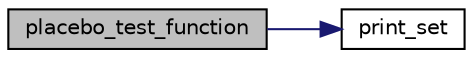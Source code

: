 digraph "placebo_test_function"
{
  edge [fontname="Helvetica",fontsize="10",labelfontname="Helvetica",labelfontsize="10"];
  node [fontname="Helvetica",fontsize="10",shape=record];
  rankdir="LR";
  Node2586 [label="placebo_test_function",height=0.2,width=0.4,color="black", fillcolor="grey75", style="filled", fontcolor="black"];
  Node2586 -> Node2587 [color="midnightblue",fontsize="10",style="solid",fontname="Helvetica"];
  Node2587 [label="print_set",height=0.2,width=0.4,color="black", fillcolor="white", style="filled",URL="$d0/dd1/blt_8h.html#a8c1a5fc71aea7ff31d181f0103196a24"];
}
